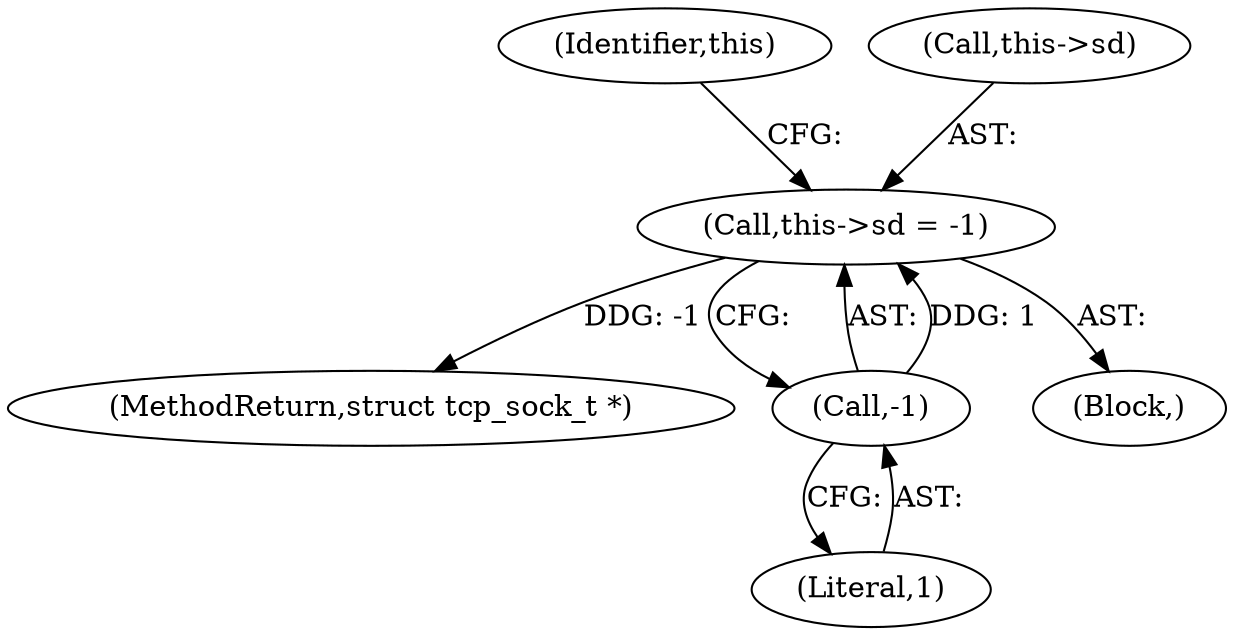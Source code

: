 digraph "0_ippusbxd_46844402bca7a38fc224483ba6f0a93c4613203f_1@pointer" {
"1000123" [label="(Call,this->sd = -1)"];
"1000127" [label="(Call,-1)"];
"1000128" [label="(Literal,1)"];
"1000131" [label="(Identifier,this)"];
"1000232" [label="(MethodReturn,struct tcp_sock_t *)"];
"1000106" [label="(Block,)"];
"1000124" [label="(Call,this->sd)"];
"1000123" [label="(Call,this->sd = -1)"];
"1000127" [label="(Call,-1)"];
"1000123" -> "1000106"  [label="AST: "];
"1000123" -> "1000127"  [label="CFG: "];
"1000124" -> "1000123"  [label="AST: "];
"1000127" -> "1000123"  [label="AST: "];
"1000131" -> "1000123"  [label="CFG: "];
"1000123" -> "1000232"  [label="DDG: -1"];
"1000127" -> "1000123"  [label="DDG: 1"];
"1000127" -> "1000128"  [label="CFG: "];
"1000128" -> "1000127"  [label="AST: "];
}

